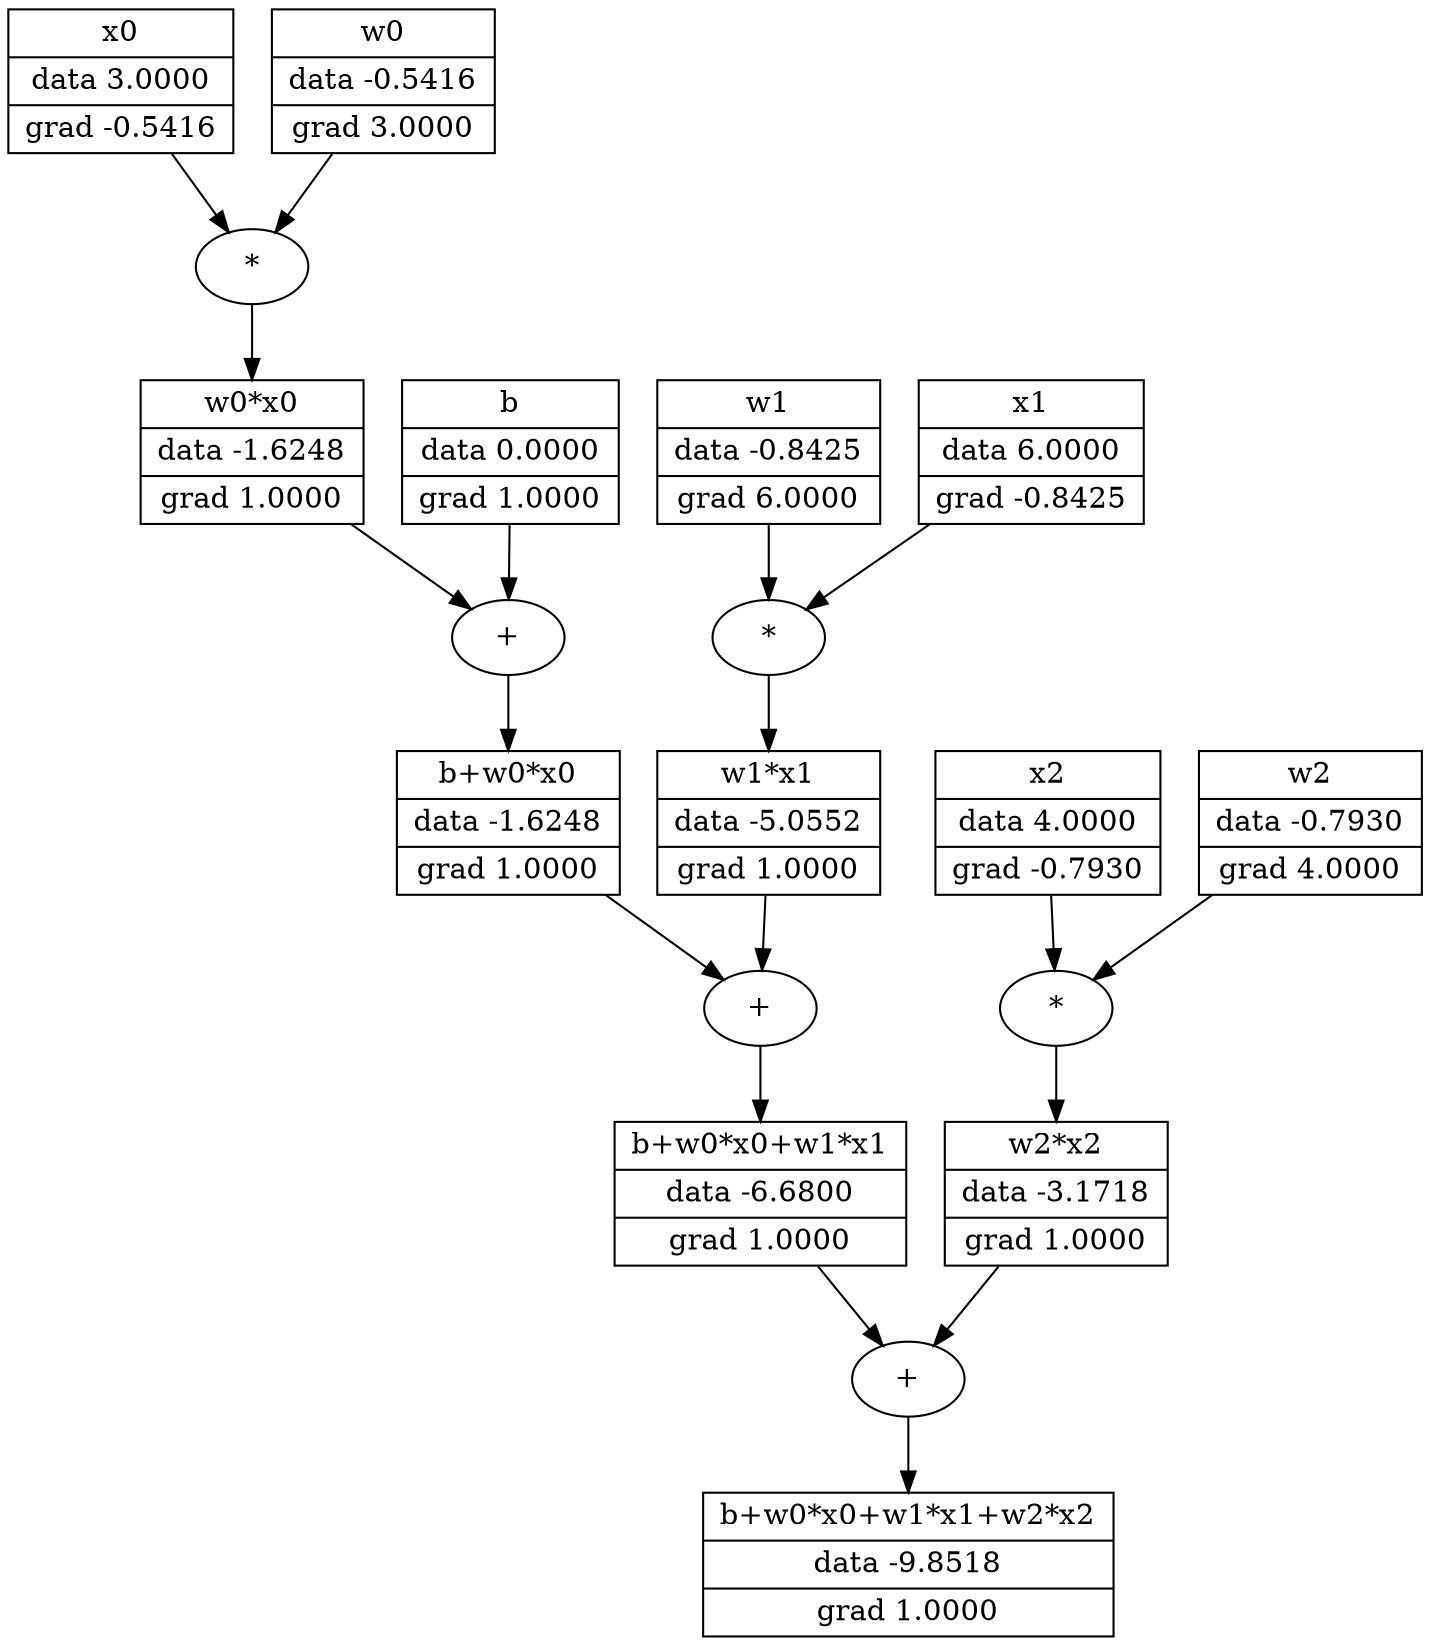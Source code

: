 digraph {
	graph [rankdir=TB]
	1508082346576 [label="{b+w0*x0+w1*x1+w2*x2 | data -9.8518 | grad 1.0000 }" shape=record]
	"1508082346576+" [label="+"]
	"1508082346576+" -> 1508082346576
	1508082346384 [label="{b+w0*x0+w1*x1 | data -6.6800 | grad 1.0000 }" shape=record]
	"1508082346384+" [label="+"]
	"1508082346384+" -> 1508082346384
	1508082346384 -> "1508082346576+"
	1508082346000 [label="{b+w0*x0 | data -1.6248 | grad 1.0000 }" shape=record]
	"1508082346000+" [label="+"]
	"1508082346000+" -> 1508082346000
	1508082346000 -> "1508082346384+"
	1508082345680 [label="{w0*x0 | data -1.6248 | grad 1.0000 }" shape=record]
	"1508082345680*" [label="*"]
	"1508082345680*" -> 1508082345680
	1508082345680 -> "1508082346000+"
	1508078608208 [label="{x0 | data 3.0000 | grad -0.5416 }" shape=record]
	1508078608208 -> "1508082345680*"
	1509662815312 [label="{w0 | data -0.5416 | grad 3.0000 }" shape=record]
	1509662815312 -> "1508082345680*"
	1508074391120 [label="{b | data 0.0000 | grad 1.0000 }" shape=record]
	1508074391120 -> "1508082346000+"
	1508082346192 [label="{w1*x1 | data -5.0552 | grad 1.0000 }" shape=record]
	"1508082346192*" [label="*"]
	"1508082346192*" -> 1508082346192
	1508082346192 -> "1508082346384+"
	1509662809872 [label="{w1 | data -0.8425 | grad 6.0000 }" shape=record]
	1509662809872 -> "1508082346192*"
	1508081974480 [label="{x1 | data 6.0000 | grad -0.8425 }" shape=record]
	1508081974480 -> "1508082346192*"
	1508082346512 [label="{w2*x2 | data -3.1718 | grad 1.0000 }" shape=record]
	"1508082346512*" [label="*"]
	"1508082346512*" -> 1508082346512
	1508082346512 -> "1508082346576+"
	1508071997712 [label="{x2 | data 4.0000 | grad -0.7930 }" shape=record]
	1508071997712 -> "1508082346512*"
	1508074390992 [label="{w2 | data -0.7930 | grad 4.0000 }" shape=record]
	1508074390992 -> "1508082346512*"
}
